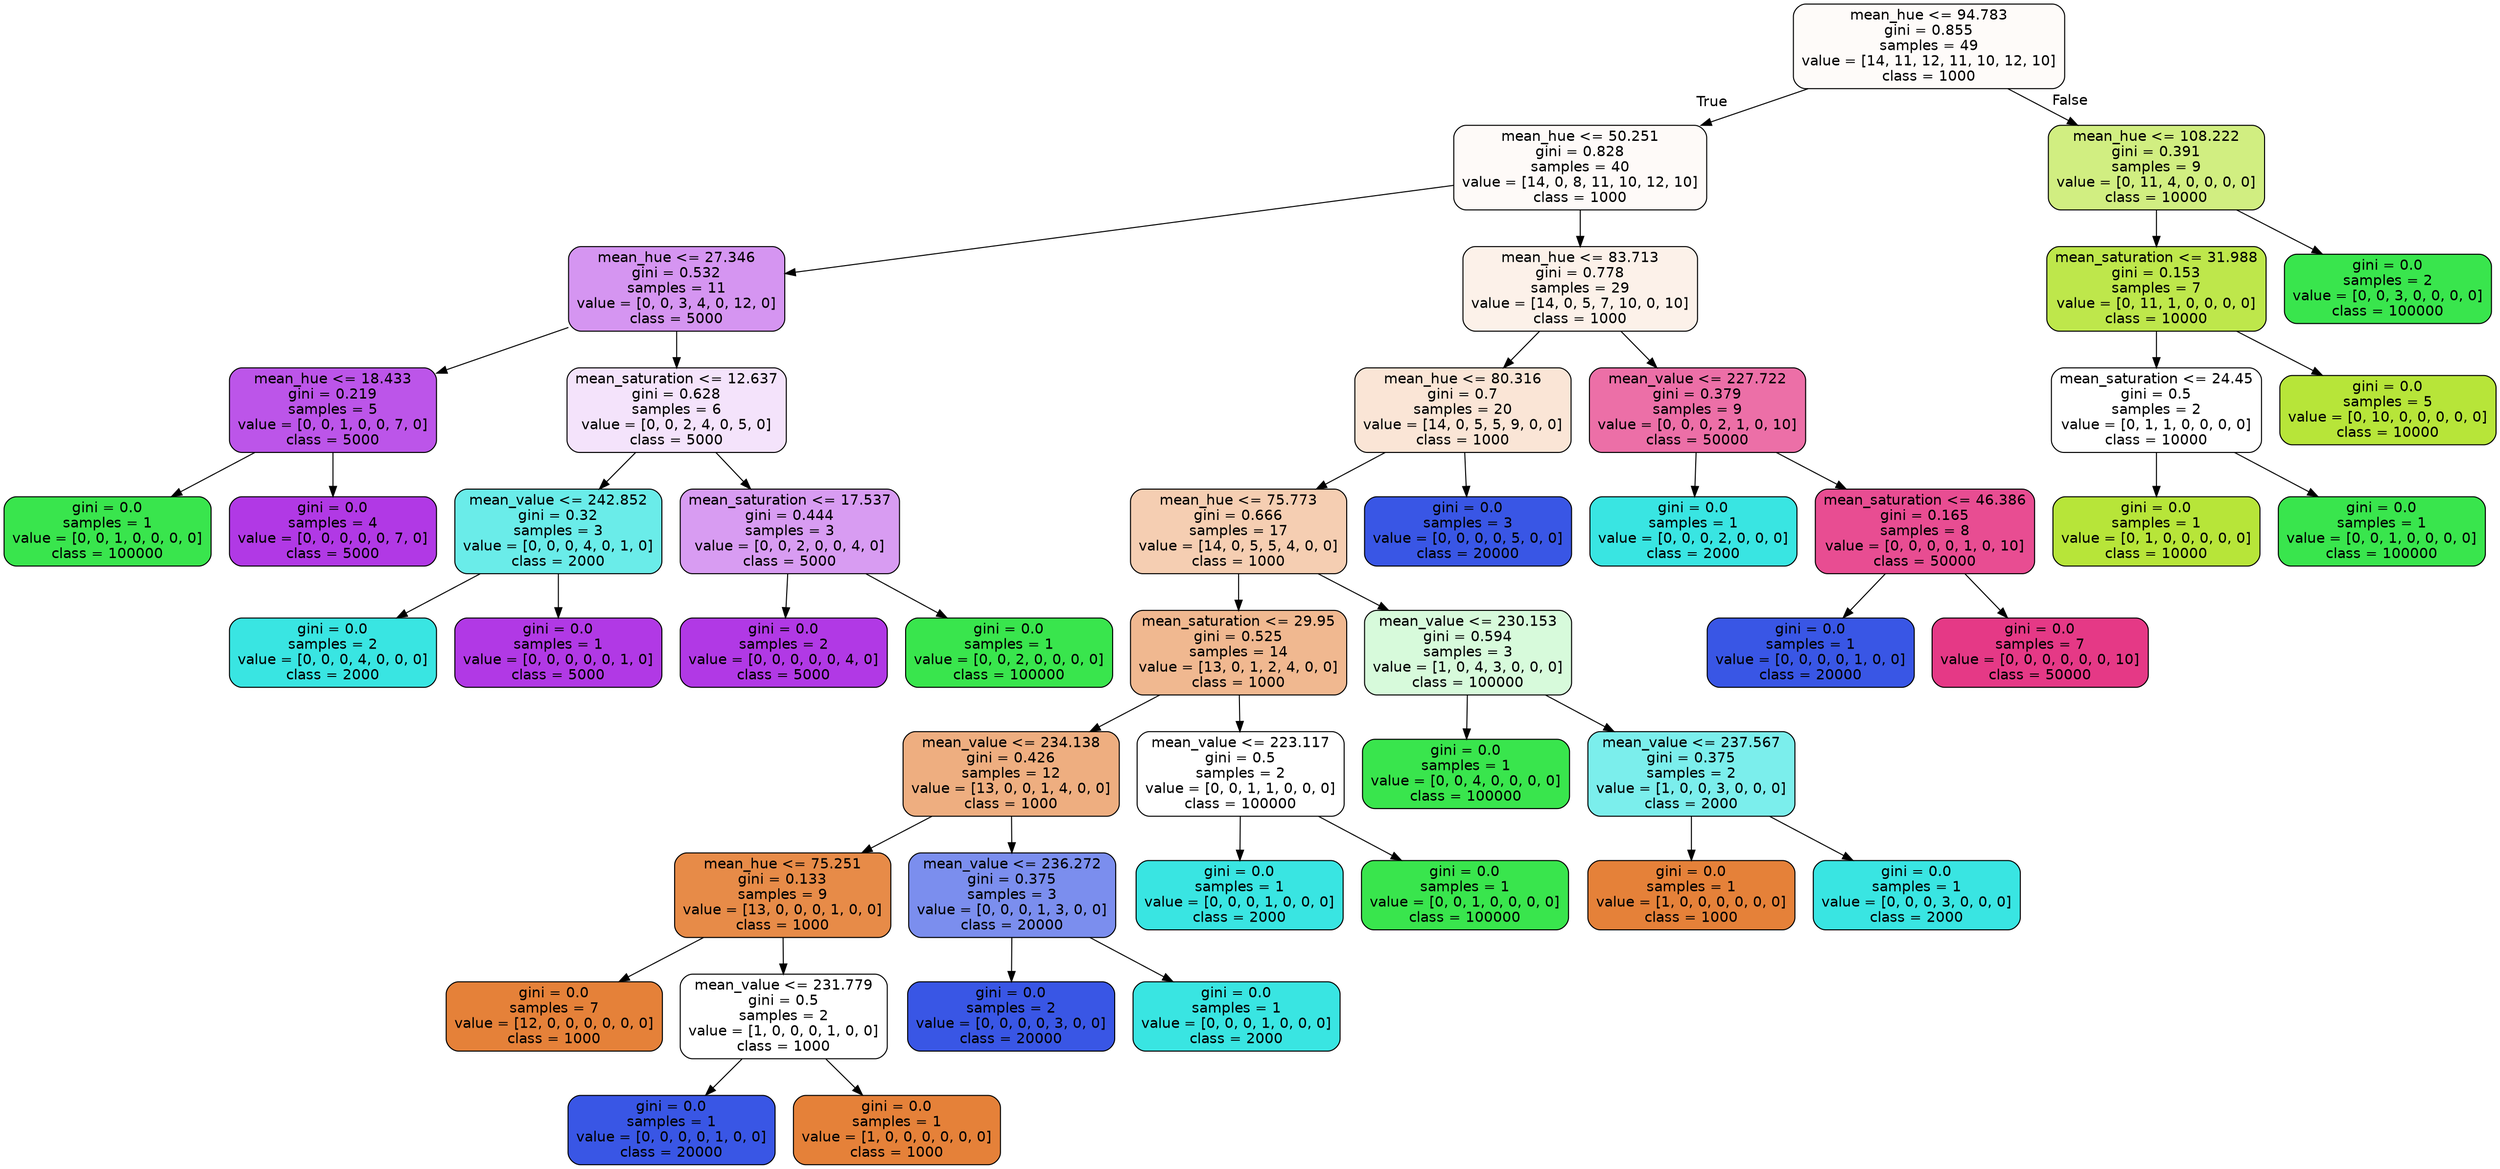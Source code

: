 digraph Tree {
node [shape=box, style="filled, rounded", color="black", fontname="helvetica"] ;
edge [fontname="helvetica"] ;
0 [label="mean_hue <= 94.783\ngini = 0.855\nsamples = 49\nvalue = [14, 11, 12, 11, 10, 12, 10]\nclass = 1000", fillcolor="#fefbf9"] ;
1 [label="mean_hue <= 50.251\ngini = 0.828\nsamples = 40\nvalue = [14, 0, 8, 11, 10, 12, 10]\nclass = 1000", fillcolor="#fefaf8"] ;
0 -> 1 [labeldistance=2.5, labelangle=45, headlabel="True"] ;
2 [label="mean_hue <= 27.346\ngini = 0.532\nsamples = 11\nvalue = [0, 0, 3, 4, 0, 12, 0]\nclass = 5000", fillcolor="#d595f1"] ;
1 -> 2 ;
3 [label="mean_hue <= 18.433\ngini = 0.219\nsamples = 5\nvalue = [0, 0, 1, 0, 0, 7, 0]\nclass = 5000", fillcolor="#bc55e9"] ;
2 -> 3 ;
4 [label="gini = 0.0\nsamples = 1\nvalue = [0, 0, 1, 0, 0, 0, 0]\nclass = 100000", fillcolor="#39e54d"] ;
3 -> 4 ;
5 [label="gini = 0.0\nsamples = 4\nvalue = [0, 0, 0, 0, 0, 7, 0]\nclass = 5000", fillcolor="#b139e5"] ;
3 -> 5 ;
6 [label="mean_saturation <= 12.637\ngini = 0.628\nsamples = 6\nvalue = [0, 0, 2, 4, 0, 5, 0]\nclass = 5000", fillcolor="#f4e3fb"] ;
2 -> 6 ;
7 [label="mean_value <= 242.852\ngini = 0.32\nsamples = 3\nvalue = [0, 0, 0, 4, 0, 1, 0]\nclass = 2000", fillcolor="#6aece9"] ;
6 -> 7 ;
8 [label="gini = 0.0\nsamples = 2\nvalue = [0, 0, 0, 4, 0, 0, 0]\nclass = 2000", fillcolor="#39e5e2"] ;
7 -> 8 ;
9 [label="gini = 0.0\nsamples = 1\nvalue = [0, 0, 0, 0, 0, 1, 0]\nclass = 5000", fillcolor="#b139e5"] ;
7 -> 9 ;
10 [label="mean_saturation <= 17.537\ngini = 0.444\nsamples = 3\nvalue = [0, 0, 2, 0, 0, 4, 0]\nclass = 5000", fillcolor="#d89cf2"] ;
6 -> 10 ;
11 [label="gini = 0.0\nsamples = 2\nvalue = [0, 0, 0, 0, 0, 4, 0]\nclass = 5000", fillcolor="#b139e5"] ;
10 -> 11 ;
12 [label="gini = 0.0\nsamples = 1\nvalue = [0, 0, 2, 0, 0, 0, 0]\nclass = 100000", fillcolor="#39e54d"] ;
10 -> 12 ;
13 [label="mean_hue <= 83.713\ngini = 0.778\nsamples = 29\nvalue = [14, 0, 5, 7, 10, 0, 10]\nclass = 1000", fillcolor="#fcf1e9"] ;
1 -> 13 ;
14 [label="mean_hue <= 80.316\ngini = 0.7\nsamples = 20\nvalue = [14, 0, 5, 5, 9, 0, 0]\nclass = 1000", fillcolor="#fae5d6"] ;
13 -> 14 ;
15 [label="mean_hue <= 75.773\ngini = 0.666\nsamples = 17\nvalue = [14, 0, 5, 5, 4, 0, 0]\nclass = 1000", fillcolor="#f5ceb2"] ;
14 -> 15 ;
16 [label="mean_saturation <= 29.95\ngini = 0.525\nsamples = 14\nvalue = [13, 0, 1, 2, 4, 0, 0]\nclass = 1000", fillcolor="#f0b890"] ;
15 -> 16 ;
17 [label="mean_value <= 234.138\ngini = 0.426\nsamples = 12\nvalue = [13, 0, 0, 1, 4, 0, 0]\nclass = 1000", fillcolor="#eeae80"] ;
16 -> 17 ;
18 [label="mean_hue <= 75.251\ngini = 0.133\nsamples = 9\nvalue = [13, 0, 0, 0, 1, 0, 0]\nclass = 1000", fillcolor="#e78b48"] ;
17 -> 18 ;
19 [label="gini = 0.0\nsamples = 7\nvalue = [12, 0, 0, 0, 0, 0, 0]\nclass = 1000", fillcolor="#e58139"] ;
18 -> 19 ;
20 [label="mean_value <= 231.779\ngini = 0.5\nsamples = 2\nvalue = [1, 0, 0, 0, 1, 0, 0]\nclass = 1000", fillcolor="#ffffff"] ;
18 -> 20 ;
21 [label="gini = 0.0\nsamples = 1\nvalue = [0, 0, 0, 0, 1, 0, 0]\nclass = 20000", fillcolor="#3956e5"] ;
20 -> 21 ;
22 [label="gini = 0.0\nsamples = 1\nvalue = [1, 0, 0, 0, 0, 0, 0]\nclass = 1000", fillcolor="#e58139"] ;
20 -> 22 ;
23 [label="mean_value <= 236.272\ngini = 0.375\nsamples = 3\nvalue = [0, 0, 0, 1, 3, 0, 0]\nclass = 20000", fillcolor="#7b8eee"] ;
17 -> 23 ;
24 [label="gini = 0.0\nsamples = 2\nvalue = [0, 0, 0, 0, 3, 0, 0]\nclass = 20000", fillcolor="#3956e5"] ;
23 -> 24 ;
25 [label="gini = 0.0\nsamples = 1\nvalue = [0, 0, 0, 1, 0, 0, 0]\nclass = 2000", fillcolor="#39e5e2"] ;
23 -> 25 ;
26 [label="mean_value <= 223.117\ngini = 0.5\nsamples = 2\nvalue = [0, 0, 1, 1, 0, 0, 0]\nclass = 100000", fillcolor="#ffffff"] ;
16 -> 26 ;
27 [label="gini = 0.0\nsamples = 1\nvalue = [0, 0, 0, 1, 0, 0, 0]\nclass = 2000", fillcolor="#39e5e2"] ;
26 -> 27 ;
28 [label="gini = 0.0\nsamples = 1\nvalue = [0, 0, 1, 0, 0, 0, 0]\nclass = 100000", fillcolor="#39e54d"] ;
26 -> 28 ;
29 [label="mean_value <= 230.153\ngini = 0.594\nsamples = 3\nvalue = [1, 0, 4, 3, 0, 0, 0]\nclass = 100000", fillcolor="#d7fadb"] ;
15 -> 29 ;
30 [label="gini = 0.0\nsamples = 1\nvalue = [0, 0, 4, 0, 0, 0, 0]\nclass = 100000", fillcolor="#39e54d"] ;
29 -> 30 ;
31 [label="mean_value <= 237.567\ngini = 0.375\nsamples = 2\nvalue = [1, 0, 0, 3, 0, 0, 0]\nclass = 2000", fillcolor="#7beeec"] ;
29 -> 31 ;
32 [label="gini = 0.0\nsamples = 1\nvalue = [1, 0, 0, 0, 0, 0, 0]\nclass = 1000", fillcolor="#e58139"] ;
31 -> 32 ;
33 [label="gini = 0.0\nsamples = 1\nvalue = [0, 0, 0, 3, 0, 0, 0]\nclass = 2000", fillcolor="#39e5e2"] ;
31 -> 33 ;
34 [label="gini = 0.0\nsamples = 3\nvalue = [0, 0, 0, 0, 5, 0, 0]\nclass = 20000", fillcolor="#3956e5"] ;
14 -> 34 ;
35 [label="mean_value <= 227.722\ngini = 0.379\nsamples = 9\nvalue = [0, 0, 0, 2, 1, 0, 10]\nclass = 50000", fillcolor="#ec6fa7"] ;
13 -> 35 ;
36 [label="gini = 0.0\nsamples = 1\nvalue = [0, 0, 0, 2, 0, 0, 0]\nclass = 2000", fillcolor="#39e5e2"] ;
35 -> 36 ;
37 [label="mean_saturation <= 46.386\ngini = 0.165\nsamples = 8\nvalue = [0, 0, 0, 0, 1, 0, 10]\nclass = 50000", fillcolor="#e84d92"] ;
35 -> 37 ;
38 [label="gini = 0.0\nsamples = 1\nvalue = [0, 0, 0, 0, 1, 0, 0]\nclass = 20000", fillcolor="#3956e5"] ;
37 -> 38 ;
39 [label="gini = 0.0\nsamples = 7\nvalue = [0, 0, 0, 0, 0, 0, 10]\nclass = 50000", fillcolor="#e53986"] ;
37 -> 39 ;
40 [label="mean_hue <= 108.222\ngini = 0.391\nsamples = 9\nvalue = [0, 11, 4, 0, 0, 0, 0]\nclass = 10000", fillcolor="#d1ee81"] ;
0 -> 40 [labeldistance=2.5, labelangle=-45, headlabel="False"] ;
41 [label="mean_saturation <= 31.988\ngini = 0.153\nsamples = 7\nvalue = [0, 11, 1, 0, 0, 0, 0]\nclass = 10000", fillcolor="#bee74b"] ;
40 -> 41 ;
42 [label="mean_saturation <= 24.45\ngini = 0.5\nsamples = 2\nvalue = [0, 1, 1, 0, 0, 0, 0]\nclass = 10000", fillcolor="#ffffff"] ;
41 -> 42 ;
43 [label="gini = 0.0\nsamples = 1\nvalue = [0, 1, 0, 0, 0, 0, 0]\nclass = 10000", fillcolor="#b7e539"] ;
42 -> 43 ;
44 [label="gini = 0.0\nsamples = 1\nvalue = [0, 0, 1, 0, 0, 0, 0]\nclass = 100000", fillcolor="#39e54d"] ;
42 -> 44 ;
45 [label="gini = 0.0\nsamples = 5\nvalue = [0, 10, 0, 0, 0, 0, 0]\nclass = 10000", fillcolor="#b7e539"] ;
41 -> 45 ;
46 [label="gini = 0.0\nsamples = 2\nvalue = [0, 0, 3, 0, 0, 0, 0]\nclass = 100000", fillcolor="#39e54d"] ;
40 -> 46 ;
}